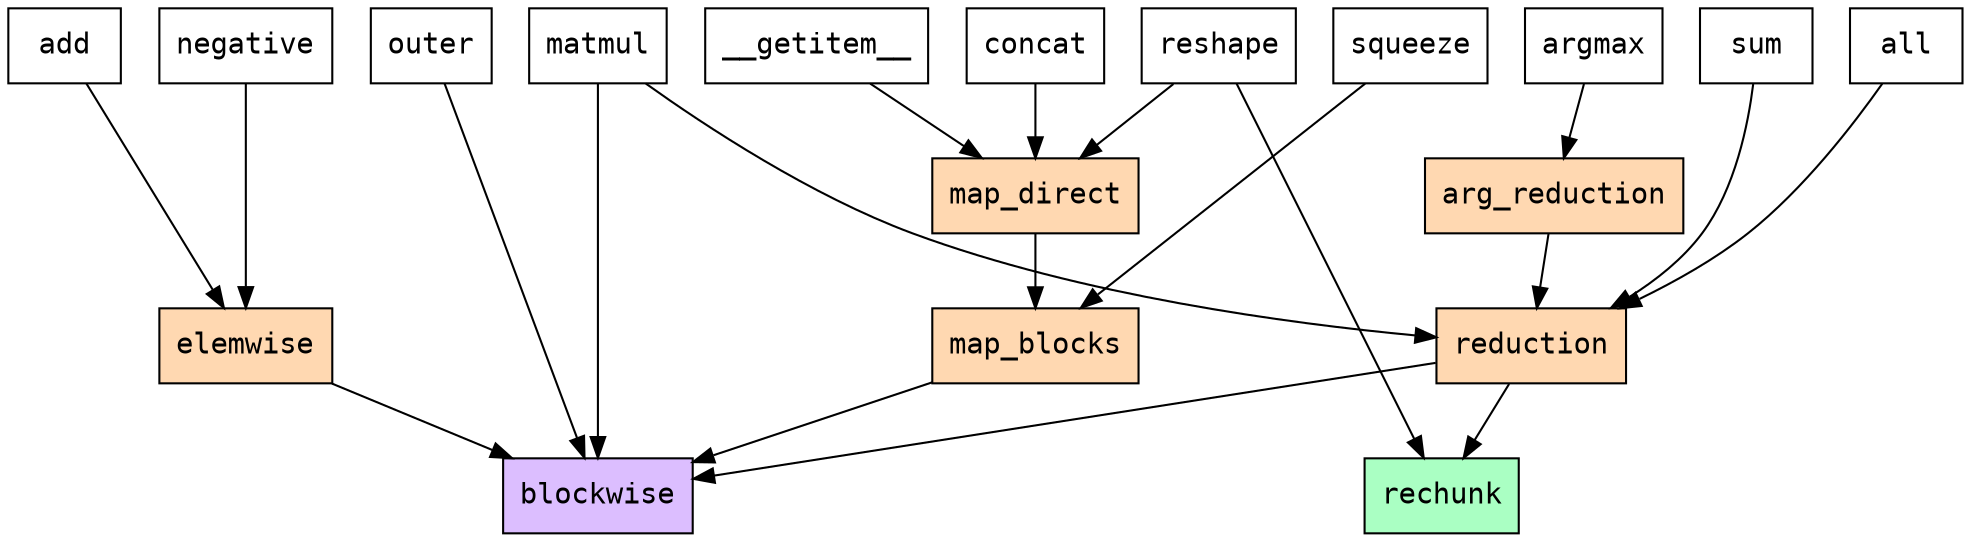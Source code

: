 // Generate svg with `dot images/ops.dot -Tsvg -O`
digraph {
    graph [fontname = "courier"];
    node [fontname = "courier"; shape="box"];
    edge [fontname = "courier"];

    // primitive
    blockwise [style="filled"; fillcolor="#dcbeff";];
    rechunk [style="filled"; fillcolor="#aaffc3";];

    // core
    elemwise [style="filled"; fillcolor="#ffd8b1";];
    map_blocks [style="filled"; fillcolor="#ffd8b1";];
    map_direct [style="filled"; fillcolor="#ffd8b1";];
    reduction [style="filled"; fillcolor="#ffd8b1";];
    arg_reduction [style="filled"; fillcolor="#ffd8b1";];

    elemwise -> blockwise;
    map_blocks -> blockwise;
    map_direct -> map_blocks;
    reduction -> blockwise;
    reduction -> rechunk;
    arg_reduction -> reduction;

    // array API

    // array object
    __getitem__ -> map_direct

    // elementwise
    add -> elemwise
    negative -> elemwise

    // linear algebra
    matmul -> blockwise;
    matmul -> reduction;
    outer -> blockwise;

    // manipulation
    concat -> map_direct;
    reshape -> rechunk;
    reshape -> map_direct;
    squeeze -> map_blocks;

    // searching
    argmax -> arg_reduction;

    // statistical
    sum -> reduction;

    // utility
    all -> reduction;


    {
        rank = min;

        // fix horizontal placing with invisible edges
        edge[style=invis];
        add -> negative -> outer -> matmul -> __getitem__ -> concat -> reshape -> squeeze -> argmax -> sum -> all;
        rankdir = LR;
    }
    {
        rank = same;
        elemwise; map_blocks; reduction;
    }
    {
        rank = max;
        blockwise; rechunk;
    }

}
